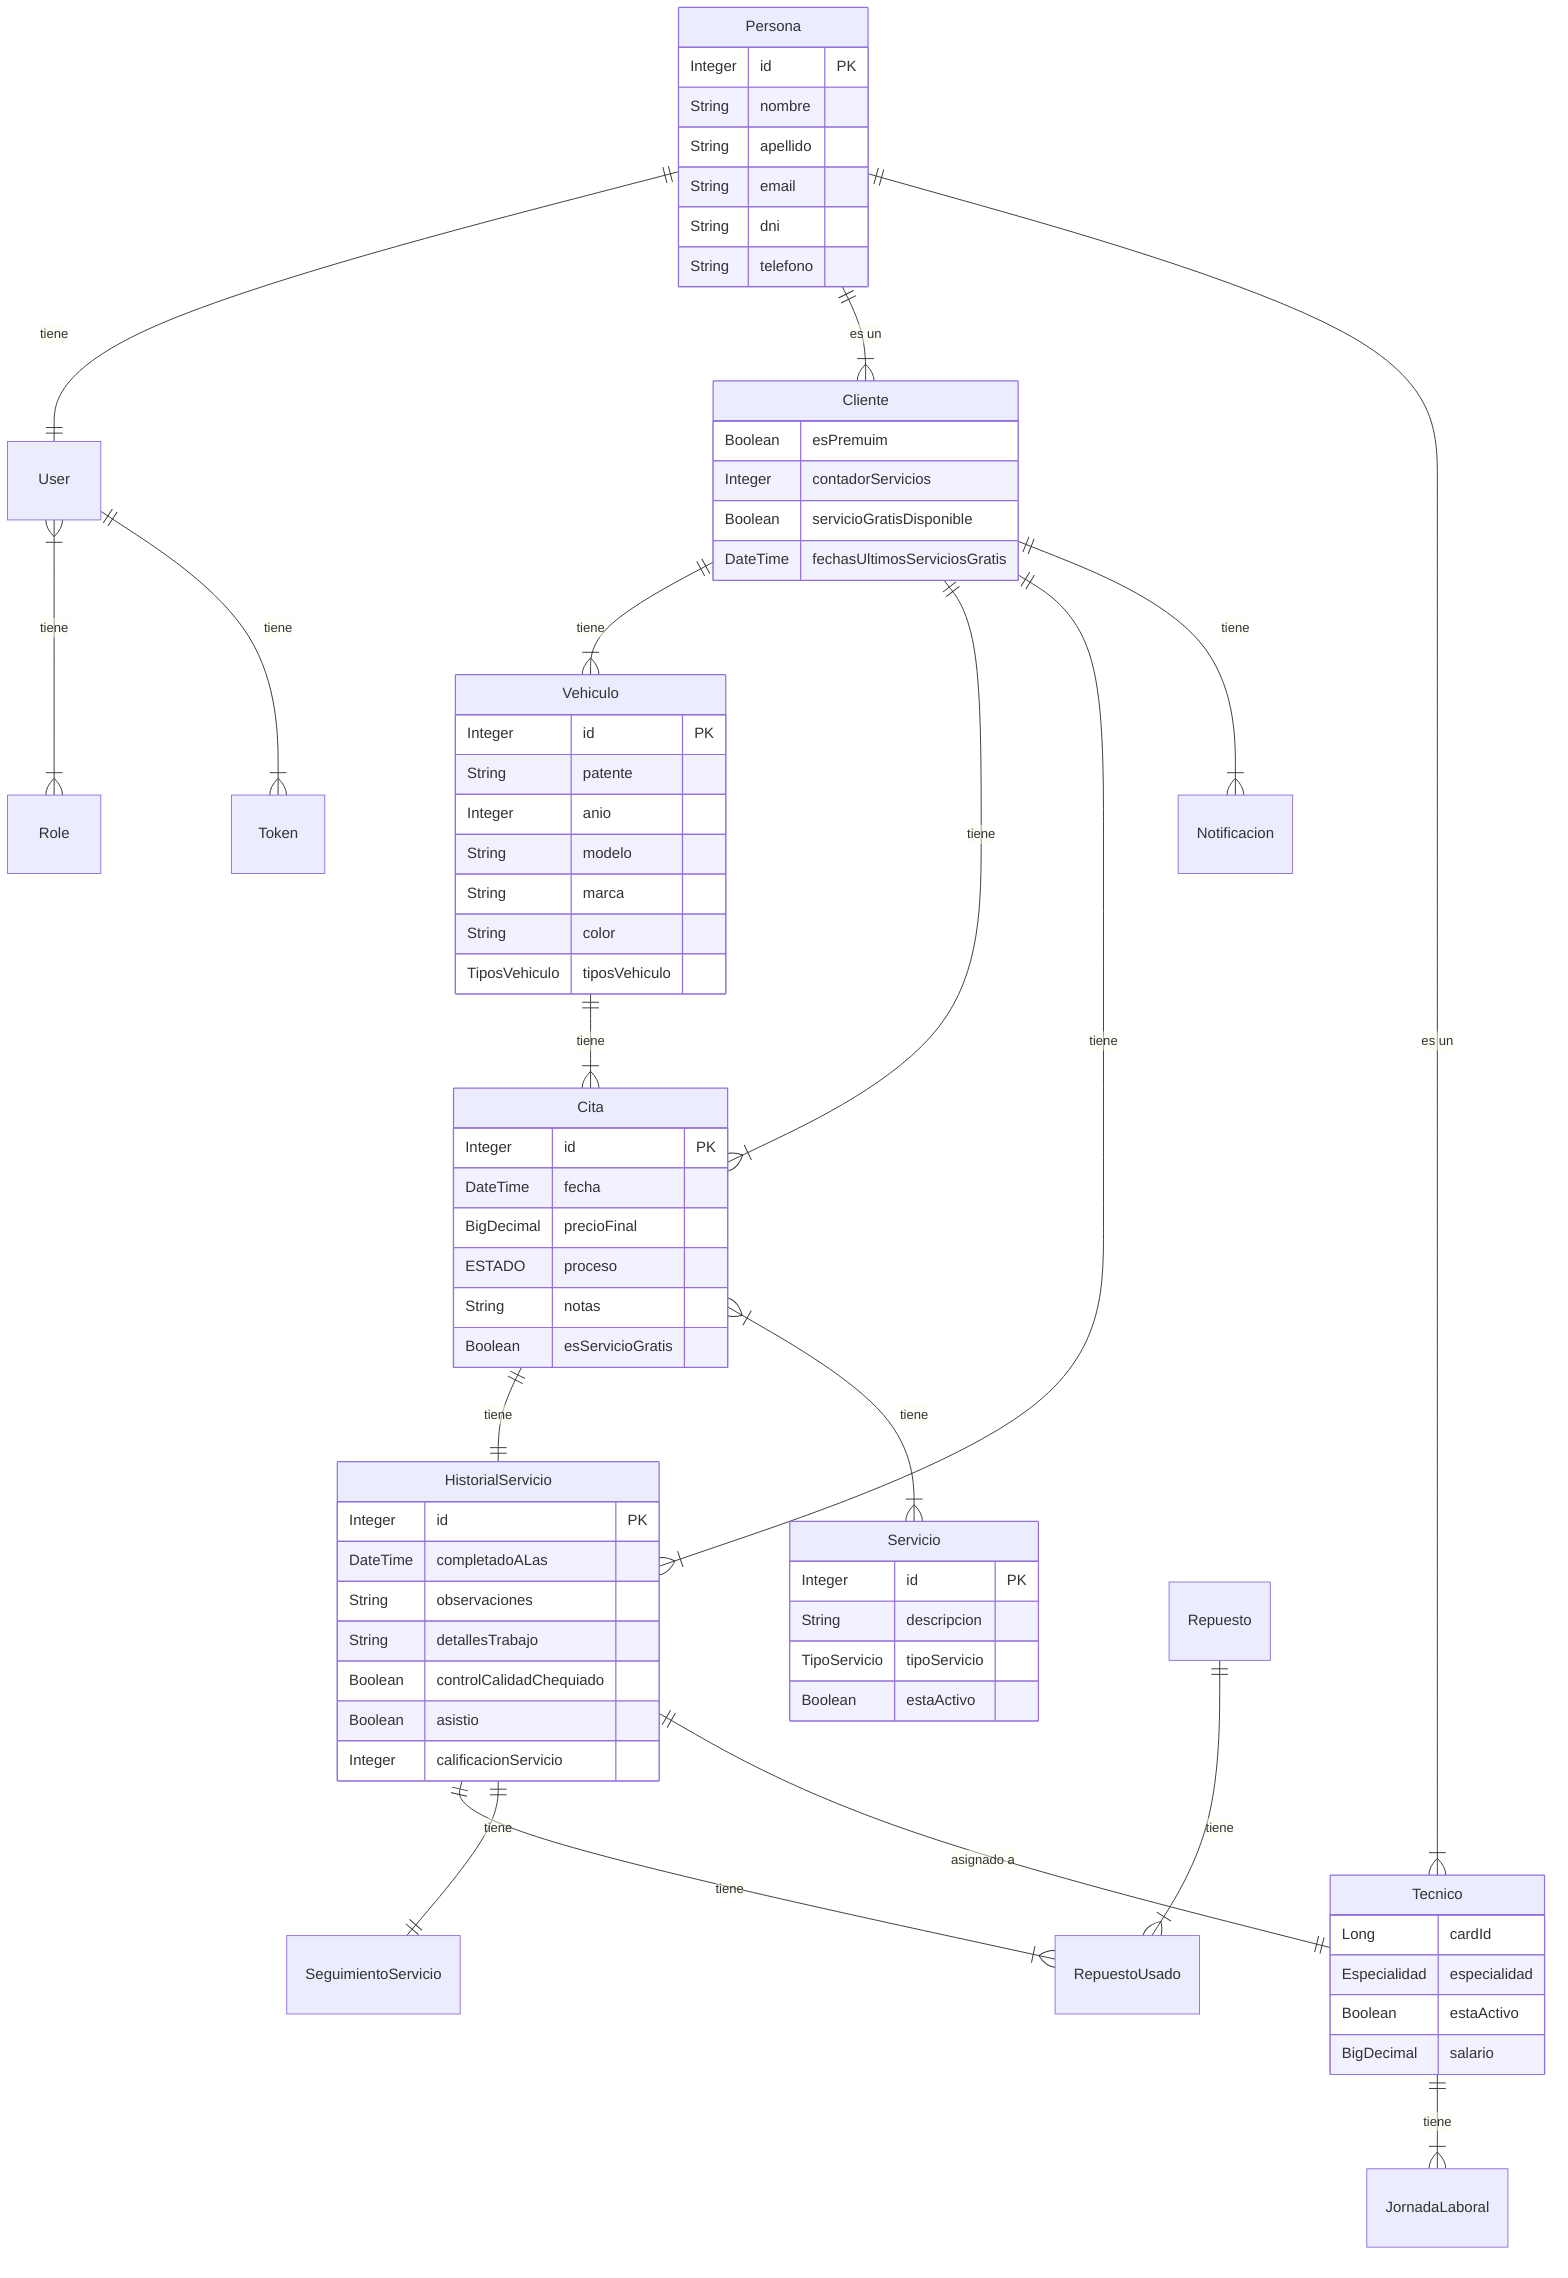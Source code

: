 erDiagram
    Persona ||--|| User : tiene
    Persona ||--|{ Cliente : "es un"
    Persona ||--|{ Tecnico : "es un"

    Cliente ||--|{ Vehiculo : tiene
    Cliente ||--|{ Cita : tiene
    Cliente ||--|{ HistorialServicio : tiene
    Cliente ||--|{ Notificacion : tiene

    Vehiculo ||--|{ Cita : tiene

    Cita ||--|| HistorialServicio : tiene
    Cita }|--|{ Servicio : tiene

    HistorialServicio ||--|{ RepuestoUsado : tiene
    HistorialServicio ||--|| SeguimientoServicio : tiene
    HistorialServicio ||--|| Tecnico : "asignado a"

    Repuesto ||--|{ RepuestoUsado : tiene

    User }|--|{ Role : tiene
    User ||--|{ Token : tiene

    Tecnico ||--|{ JornadaLaboral : tiene

    Persona {
        Integer id PK
        String nombre
        String apellido
        String email
        String dni
        String telefono
    }

    Cliente {
        Boolean esPremuim
        Integer contadorServicios
        Boolean servicioGratisDisponible
        DateTime fechasUltimosServiciosGratis
    }

    Cita {
        Integer id PK
        DateTime fecha
        BigDecimal precioFinal
        ESTADO proceso
        String notas
        Boolean esServicioGratis
    }

    HistorialServicio {
        Integer id PK
        DateTime completadoALas
        String observaciones
        String detallesTrabajo
        Boolean controlCalidadChequiado
        Boolean asistio
        Integer calificacionServicio
    }

    Vehiculo {
        Integer id PK
        String patente
        Integer anio
        String modelo
        String marca
        String color
        TiposVehiculo tiposVehiculo
    }

    Servicio {
        Integer id PK
        String descripcion
        TipoServicio tipoServicio
        Boolean estaActivo
    }

    Tecnico {
        Long cardId
        Especialidad especialidad
        Boolean estaActivo
        BigDecimal salario
    }